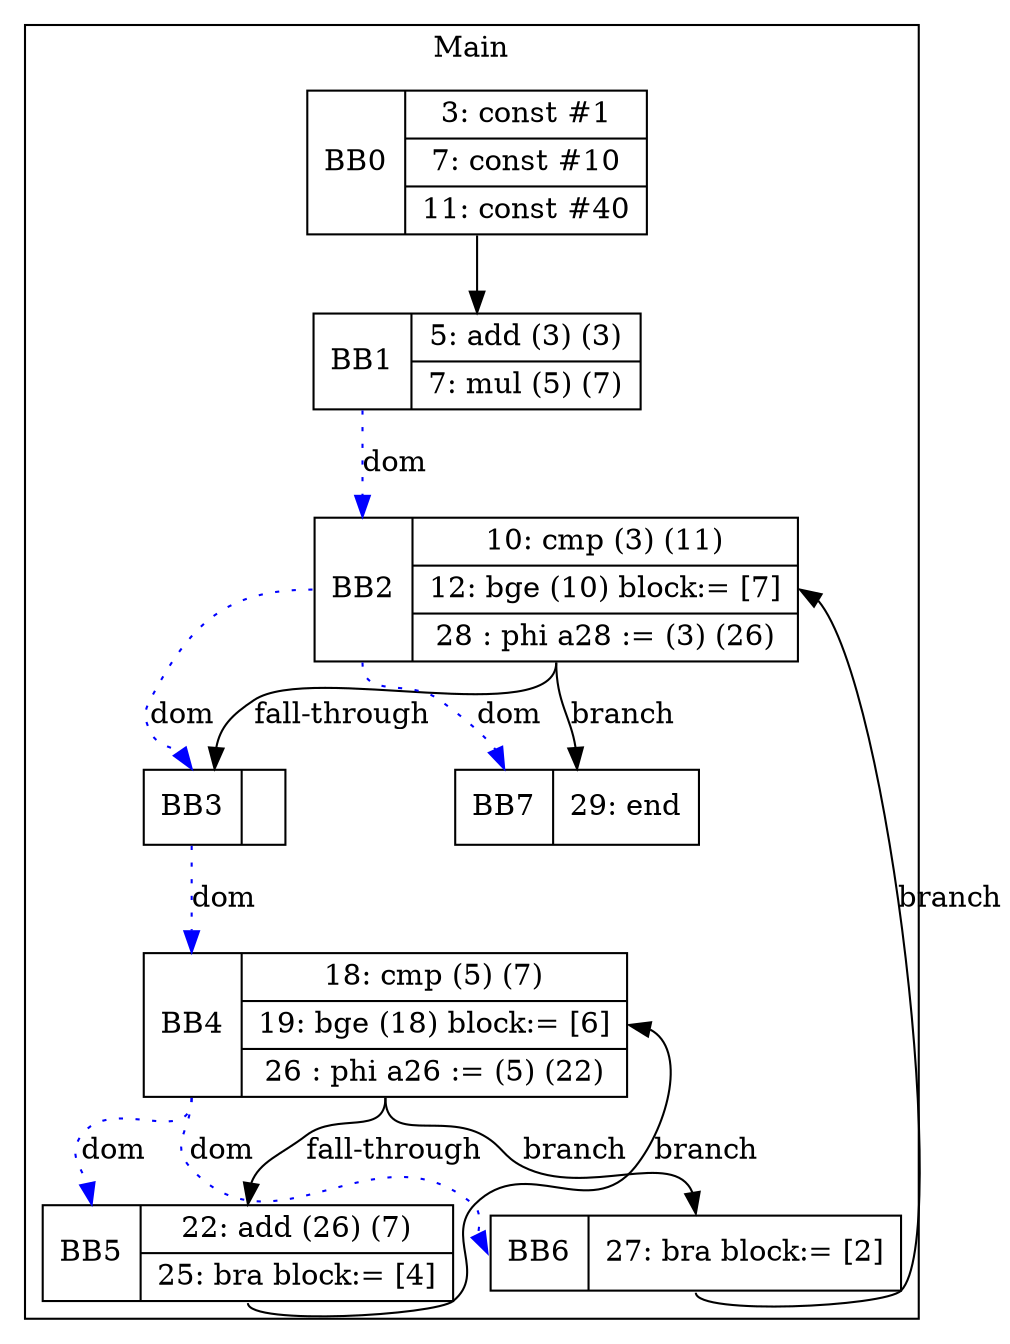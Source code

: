 digraph G {
node [shape=record];
subgraph cluster_main{
label = "Main";
BB0 [shape=record, label="<b>BB0|{3: const #1|7: const #10|11: const #40}"];
BB1 [shape=record, label="<b>BB1|{5: add (3) (3)|7: mul (5) (7)}"];
BB2 [shape=record, label="<b>BB2|{10: cmp (3) (11)|12: bge (10) block:= [7]|28 : phi a28 := (3) (26)}"];
BB3 [shape=record, label="<b>BB3|}"];
BB4 [shape=record, label="<b>BB4|{18: cmp (5) (7)|19: bge (18) block:= [6]|26 : phi a26 := (5) (22)}"];
BB5 [shape=record, label="<b>BB5|{22: add (26) (7)|25: bra block:= [4]}"];
BB6 [shape=record, label="<b>BB6|{27: bra block:= [2]}"];
BB7 [shape=record, label="<b>BB7|{29: end}"];
}
BB0:s -> BB1:n ;
BB1:b -> BB2:b [color=blue, style=dotted, label="dom"];
BB3:b -> BB4:b [color=blue, style=dotted, label="dom"];
BB2:b -> BB7:b [color=blue, style=dotted, label="dom"];
BB4:b -> BB6:b [color=blue, style=dotted, label="dom"];
BB2:b -> BB3:b [color=blue, style=dotted, label="dom"];
BB4:b -> BB5:b [color=blue, style=dotted, label="dom"];
BB4:s -> BB6:n [label="branch"];
BB2:s -> BB7:n [label="branch"];
BB6:s -> BB2:e [label="branch"];
BB5:s -> BB4:e [label="branch"];
BB2:s -> BB3:n [label="fall-through"];
BB4:s -> BB5:n [label="fall-through"];
}
